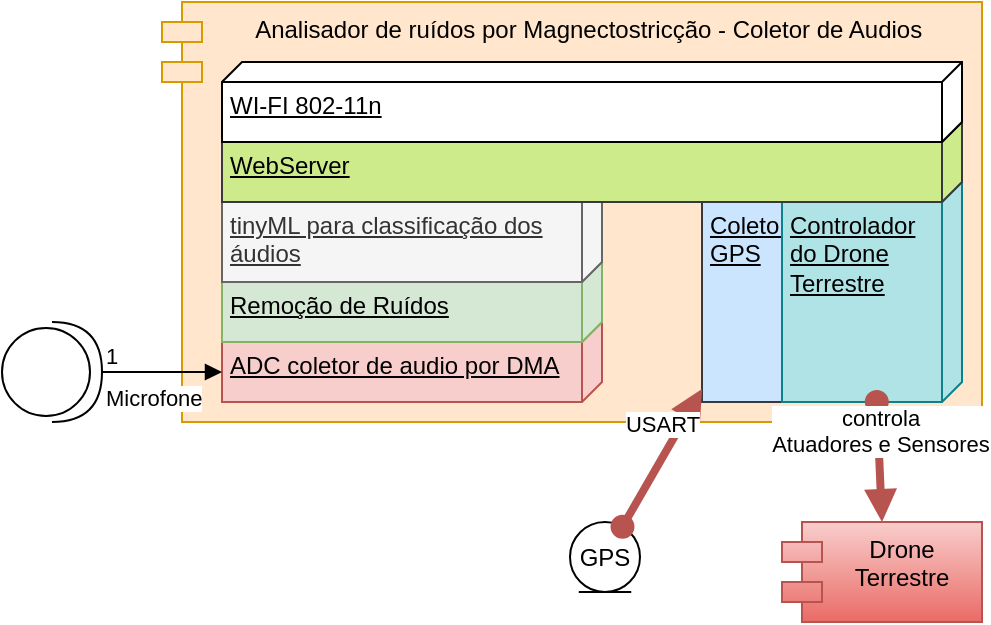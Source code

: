 <mxfile version="26.0.10">
  <diagram name="Diagrama do Firmware" id="uduFi1Y2lIoiL3hH4ij0">
    <mxGraphModel dx="954" dy="583" grid="1" gridSize="10" guides="1" tooltips="1" connect="1" arrows="1" fold="1" page="1" pageScale="1" pageWidth="827" pageHeight="1169" math="0" shadow="0">
      <root>
        <mxCell id="0" />
        <mxCell id="1" parent="0" />
        <mxCell id="rPAikwQHVRFomooc7S73-1" value="Analisador de ruídos por Magnectostricção - Coletor de Audios&amp;nbsp;" style="shape=module;align=left;spacingLeft=20;align=center;verticalAlign=top;whiteSpace=wrap;html=1;fillColor=#ffe6cc;strokeColor=#d79b00;" parent="1" vertex="1">
          <mxGeometry x="210" y="100" width="410" height="210" as="geometry" />
        </mxCell>
        <mxCell id="l0LYsXaN3frjXtNEiOLv-4" value="Coletor GPS" style="verticalAlign=top;align=left;spacingTop=8;spacingLeft=2;spacingRight=12;shape=cube;size=10;direction=south;fontStyle=4;html=1;whiteSpace=wrap;fillColor=#cce5ff;strokeColor=#36393d;" vertex="1" parent="1">
          <mxGeometry x="480" y="190" width="56" height="110" as="geometry" />
        </mxCell>
        <mxCell id="l0LYsXaN3frjXtNEiOLv-5" value="Controlador do Drone Terrestre" style="verticalAlign=top;align=left;spacingTop=8;spacingLeft=2;spacingRight=12;shape=cube;size=10;direction=south;fontStyle=4;html=1;whiteSpace=wrap;fillColor=#b0e3e6;strokeColor=#0e8088;" vertex="1" parent="1">
          <mxGeometry x="520" y="190" width="90" height="110" as="geometry" />
        </mxCell>
        <mxCell id="l0LYsXaN3frjXtNEiOLv-7" value="" style="group" vertex="1" connectable="0" parent="1">
          <mxGeometry x="240" y="190" width="190" height="110" as="geometry" />
        </mxCell>
        <mxCell id="l0LYsXaN3frjXtNEiOLv-1" value="ADC coletor de audio por DMA" style="verticalAlign=top;align=left;spacingTop=8;spacingLeft=2;spacingRight=12;shape=cube;size=10;direction=south;fontStyle=4;html=1;whiteSpace=wrap;fillColor=#f8cecc;strokeColor=#b85450;" vertex="1" parent="l0LYsXaN3frjXtNEiOLv-7">
          <mxGeometry y="70" width="190" height="40" as="geometry" />
        </mxCell>
        <mxCell id="l0LYsXaN3frjXtNEiOLv-2" value="Remoção de Ruídos" style="verticalAlign=top;align=left;spacingTop=8;spacingLeft=2;spacingRight=12;shape=cube;size=10;direction=south;fontStyle=4;html=1;whiteSpace=wrap;fillColor=#d5e8d4;strokeColor=#82b366;" vertex="1" parent="l0LYsXaN3frjXtNEiOLv-7">
          <mxGeometry y="40" width="190" height="40" as="geometry" />
        </mxCell>
        <mxCell id="l0LYsXaN3frjXtNEiOLv-3" value="tinyML para classificação dos áudios" style="verticalAlign=top;align=left;spacingTop=8;spacingLeft=2;spacingRight=12;shape=cube;size=10;direction=south;fontStyle=4;html=1;whiteSpace=wrap;fillColor=#f5f5f5;fontColor=#333333;strokeColor=#666666;" vertex="1" parent="l0LYsXaN3frjXtNEiOLv-7">
          <mxGeometry width="190" height="50" as="geometry" />
        </mxCell>
        <mxCell id="l0LYsXaN3frjXtNEiOLv-8" value="WebServer" style="verticalAlign=top;align=left;spacingTop=8;spacingLeft=2;spacingRight=12;shape=cube;size=10;direction=south;fontStyle=4;html=1;whiteSpace=wrap;fillColor=#cdeb8b;strokeColor=#36393d;" vertex="1" parent="1">
          <mxGeometry x="240" y="160" width="370" height="40" as="geometry" />
        </mxCell>
        <mxCell id="l0LYsXaN3frjXtNEiOLv-9" value="WI-FI 802-11n" style="verticalAlign=top;align=left;spacingTop=8;spacingLeft=2;spacingRight=12;shape=cube;size=10;direction=south;fontStyle=4;html=1;whiteSpace=wrap;" vertex="1" parent="1">
          <mxGeometry x="240" y="130" width="370" height="40" as="geometry" />
        </mxCell>
        <mxCell id="l0LYsXaN3frjXtNEiOLv-10" value="Drone Terrestre" style="shape=module;align=left;spacingLeft=20;align=center;verticalAlign=top;whiteSpace=wrap;html=1;fillColor=#f8cecc;gradientColor=#ea6b66;strokeColor=#b85450;" vertex="1" parent="1">
          <mxGeometry x="520" y="360" width="100" height="50" as="geometry" />
        </mxCell>
        <mxCell id="l0LYsXaN3frjXtNEiOLv-11" value="controla&lt;br&gt;Atuadores e Sensores" style="html=1;verticalAlign=bottom;startArrow=oval;startFill=1;endArrow=block;startSize=8;curved=0;rounded=0;entryX=0.5;entryY=0;entryDx=0;entryDy=0;strokeWidth=4;fillColor=#f8cecc;gradientColor=#ea6b66;strokeColor=#b85450;" edge="1" parent="1" source="l0LYsXaN3frjXtNEiOLv-5" target="l0LYsXaN3frjXtNEiOLv-10">
          <mxGeometry width="60" relative="1" as="geometry">
            <mxPoint x="380" y="300" as="sourcePoint" />
            <mxPoint x="440" y="300" as="targetPoint" />
          </mxGeometry>
        </mxCell>
        <mxCell id="l0LYsXaN3frjXtNEiOLv-12" value="" style="shape=providedRequiredInterface;html=1;verticalLabelPosition=bottom;sketch=0;" vertex="1" parent="1">
          <mxGeometry x="130" y="260" width="50" height="50" as="geometry" />
        </mxCell>
        <mxCell id="l0LYsXaN3frjXtNEiOLv-13" value="Microfone" style="endArrow=block;endFill=1;html=1;edgeStyle=orthogonalEdgeStyle;align=left;verticalAlign=top;rounded=0;exitX=1;exitY=0.5;exitDx=0;exitDy=0;exitPerimeter=0;entryX=0;entryY=0;entryDx=25;entryDy=190;entryPerimeter=0;" edge="1" parent="1" source="l0LYsXaN3frjXtNEiOLv-12" target="l0LYsXaN3frjXtNEiOLv-1">
          <mxGeometry x="-1" relative="1" as="geometry">
            <mxPoint x="330" y="300" as="sourcePoint" />
            <mxPoint x="490" y="300" as="targetPoint" />
          </mxGeometry>
        </mxCell>
        <mxCell id="l0LYsXaN3frjXtNEiOLv-14" value="1" style="edgeLabel;resizable=0;html=1;align=left;verticalAlign=bottom;" connectable="0" vertex="1" parent="l0LYsXaN3frjXtNEiOLv-13">
          <mxGeometry x="-1" relative="1" as="geometry" />
        </mxCell>
        <mxCell id="l0LYsXaN3frjXtNEiOLv-15" value="GPS" style="ellipse;shape=umlEntity;whiteSpace=wrap;html=1;" vertex="1" parent="1">
          <mxGeometry x="414" y="360" width="35" height="35" as="geometry" />
        </mxCell>
        <mxCell id="l0LYsXaN3frjXtNEiOLv-16" value="USART" style="html=1;verticalAlign=bottom;startArrow=oval;startFill=1;endArrow=block;startSize=8;curved=0;rounded=0;strokeWidth=4;fillColor=#f8cecc;gradientColor=#ea6b66;strokeColor=#b85450;" edge="1" parent="1" source="l0LYsXaN3frjXtNEiOLv-15" target="l0LYsXaN3frjXtNEiOLv-4">
          <mxGeometry x="0.171" y="4" width="60" relative="1" as="geometry">
            <mxPoint x="577" y="310" as="sourcePoint" />
            <mxPoint x="580" y="370" as="targetPoint" />
            <mxPoint as="offset" />
          </mxGeometry>
        </mxCell>
      </root>
    </mxGraphModel>
  </diagram>
</mxfile>
